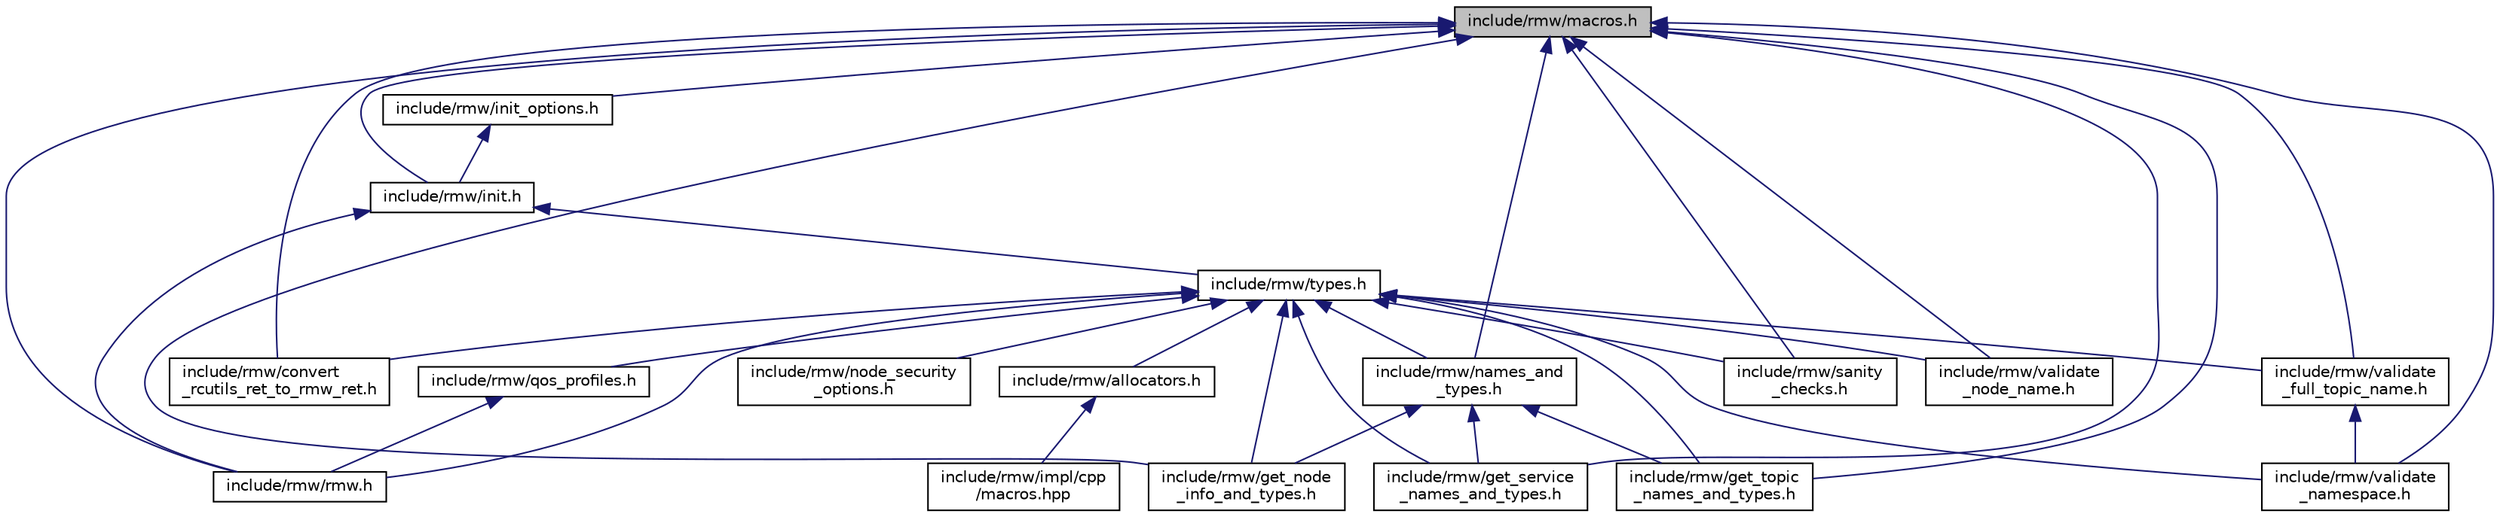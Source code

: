 digraph "include/rmw/macros.h"
{
  edge [fontname="Helvetica",fontsize="10",labelfontname="Helvetica",labelfontsize="10"];
  node [fontname="Helvetica",fontsize="10",shape=record];
  Node2 [label="include/rmw/macros.h",height=0.2,width=0.4,color="black", fillcolor="grey75", style="filled", fontcolor="black"];
  Node2 -> Node3 [dir="back",color="midnightblue",fontsize="10",style="solid",fontname="Helvetica"];
  Node3 [label="include/rmw/convert\l_rcutils_ret_to_rmw_ret.h",height=0.2,width=0.4,color="black", fillcolor="white", style="filled",URL="$convert__rcutils__ret__to__rmw__ret_8h.html"];
  Node2 -> Node4 [dir="back",color="midnightblue",fontsize="10",style="solid",fontname="Helvetica"];
  Node4 [label="include/rmw/get_node\l_info_and_types.h",height=0.2,width=0.4,color="black", fillcolor="white", style="filled",URL="$get__node__info__and__types_8h.html"];
  Node2 -> Node5 [dir="back",color="midnightblue",fontsize="10",style="solid",fontname="Helvetica"];
  Node5 [label="include/rmw/get_service\l_names_and_types.h",height=0.2,width=0.4,color="black", fillcolor="white", style="filled",URL="$get__service__names__and__types_8h.html"];
  Node2 -> Node6 [dir="back",color="midnightblue",fontsize="10",style="solid",fontname="Helvetica"];
  Node6 [label="include/rmw/get_topic\l_names_and_types.h",height=0.2,width=0.4,color="black", fillcolor="white", style="filled",URL="$get__topic__names__and__types_8h.html"];
  Node2 -> Node7 [dir="back",color="midnightblue",fontsize="10",style="solid",fontname="Helvetica"];
  Node7 [label="include/rmw/init.h",height=0.2,width=0.4,color="black", fillcolor="white", style="filled",URL="$init_8h.html"];
  Node7 -> Node8 [dir="back",color="midnightblue",fontsize="10",style="solid",fontname="Helvetica"];
  Node8 [label="include/rmw/rmw.h",height=0.2,width=0.4,color="black", fillcolor="white", style="filled",URL="$rmw_8h.html"];
  Node7 -> Node9 [dir="back",color="midnightblue",fontsize="10",style="solid",fontname="Helvetica"];
  Node9 [label="include/rmw/types.h",height=0.2,width=0.4,color="black", fillcolor="white", style="filled",URL="$types_8h.html"];
  Node9 -> Node10 [dir="back",color="midnightblue",fontsize="10",style="solid",fontname="Helvetica"];
  Node10 [label="include/rmw/allocators.h",height=0.2,width=0.4,color="black", fillcolor="white", style="filled",URL="$allocators_8h.html"];
  Node10 -> Node11 [dir="back",color="midnightblue",fontsize="10",style="solid",fontname="Helvetica"];
  Node11 [label="include/rmw/impl/cpp\l/macros.hpp",height=0.2,width=0.4,color="black", fillcolor="white", style="filled",URL="$macros_8hpp.html"];
  Node9 -> Node3 [dir="back",color="midnightblue",fontsize="10",style="solid",fontname="Helvetica"];
  Node9 -> Node4 [dir="back",color="midnightblue",fontsize="10",style="solid",fontname="Helvetica"];
  Node9 -> Node5 [dir="back",color="midnightblue",fontsize="10",style="solid",fontname="Helvetica"];
  Node9 -> Node6 [dir="back",color="midnightblue",fontsize="10",style="solid",fontname="Helvetica"];
  Node9 -> Node12 [dir="back",color="midnightblue",fontsize="10",style="solid",fontname="Helvetica"];
  Node12 [label="include/rmw/names_and\l_types.h",height=0.2,width=0.4,color="black", fillcolor="white", style="filled",URL="$names__and__types_8h.html"];
  Node12 -> Node4 [dir="back",color="midnightblue",fontsize="10",style="solid",fontname="Helvetica"];
  Node12 -> Node5 [dir="back",color="midnightblue",fontsize="10",style="solid",fontname="Helvetica"];
  Node12 -> Node6 [dir="back",color="midnightblue",fontsize="10",style="solid",fontname="Helvetica"];
  Node9 -> Node13 [dir="back",color="midnightblue",fontsize="10",style="solid",fontname="Helvetica"];
  Node13 [label="include/rmw/node_security\l_options.h",height=0.2,width=0.4,color="black", fillcolor="white", style="filled",URL="$node__security__options_8h.html"];
  Node9 -> Node14 [dir="back",color="midnightblue",fontsize="10",style="solid",fontname="Helvetica"];
  Node14 [label="include/rmw/qos_profiles.h",height=0.2,width=0.4,color="black", fillcolor="white", style="filled",URL="$qos__profiles_8h.html"];
  Node14 -> Node8 [dir="back",color="midnightblue",fontsize="10",style="solid",fontname="Helvetica"];
  Node9 -> Node8 [dir="back",color="midnightblue",fontsize="10",style="solid",fontname="Helvetica"];
  Node9 -> Node15 [dir="back",color="midnightblue",fontsize="10",style="solid",fontname="Helvetica"];
  Node15 [label="include/rmw/sanity\l_checks.h",height=0.2,width=0.4,color="black", fillcolor="white", style="filled",URL="$sanity__checks_8h.html"];
  Node9 -> Node16 [dir="back",color="midnightblue",fontsize="10",style="solid",fontname="Helvetica"];
  Node16 [label="include/rmw/validate\l_full_topic_name.h",height=0.2,width=0.4,color="black", fillcolor="white", style="filled",URL="$validate__full__topic__name_8h.html"];
  Node16 -> Node17 [dir="back",color="midnightblue",fontsize="10",style="solid",fontname="Helvetica"];
  Node17 [label="include/rmw/validate\l_namespace.h",height=0.2,width=0.4,color="black", fillcolor="white", style="filled",URL="$validate__namespace_8h.html"];
  Node9 -> Node17 [dir="back",color="midnightblue",fontsize="10",style="solid",fontname="Helvetica"];
  Node9 -> Node18 [dir="back",color="midnightblue",fontsize="10",style="solid",fontname="Helvetica"];
  Node18 [label="include/rmw/validate\l_node_name.h",height=0.2,width=0.4,color="black", fillcolor="white", style="filled",URL="$validate__node__name_8h.html"];
  Node2 -> Node19 [dir="back",color="midnightblue",fontsize="10",style="solid",fontname="Helvetica"];
  Node19 [label="include/rmw/init_options.h",height=0.2,width=0.4,color="black", fillcolor="white", style="filled",URL="$init__options_8h.html"];
  Node19 -> Node7 [dir="back",color="midnightblue",fontsize="10",style="solid",fontname="Helvetica"];
  Node2 -> Node12 [dir="back",color="midnightblue",fontsize="10",style="solid",fontname="Helvetica"];
  Node2 -> Node8 [dir="back",color="midnightblue",fontsize="10",style="solid",fontname="Helvetica"];
  Node2 -> Node15 [dir="back",color="midnightblue",fontsize="10",style="solid",fontname="Helvetica"];
  Node2 -> Node16 [dir="back",color="midnightblue",fontsize="10",style="solid",fontname="Helvetica"];
  Node2 -> Node17 [dir="back",color="midnightblue",fontsize="10",style="solid",fontname="Helvetica"];
  Node2 -> Node18 [dir="back",color="midnightblue",fontsize="10",style="solid",fontname="Helvetica"];
}
